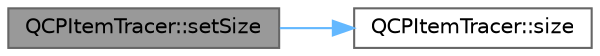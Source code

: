 digraph "QCPItemTracer::setSize"
{
 // LATEX_PDF_SIZE
  bgcolor="transparent";
  edge [fontname=Helvetica,fontsize=10,labelfontname=Helvetica,labelfontsize=10];
  node [fontname=Helvetica,fontsize=10,shape=box,height=0.2,width=0.4];
  rankdir="LR";
  Node1 [label="QCPItemTracer::setSize",height=0.2,width=0.4,color="gray40", fillcolor="grey60", style="filled", fontcolor="black",tooltip=" "];
  Node1 -> Node2 [color="steelblue1",style="solid"];
  Node2 [label="QCPItemTracer::size",height=0.2,width=0.4,color="grey40", fillcolor="white", style="filled",URL="$class_q_c_p_item_tracer.html#a4e42d7b49f293273a74a49a2457856e2",tooltip=" "];
}
